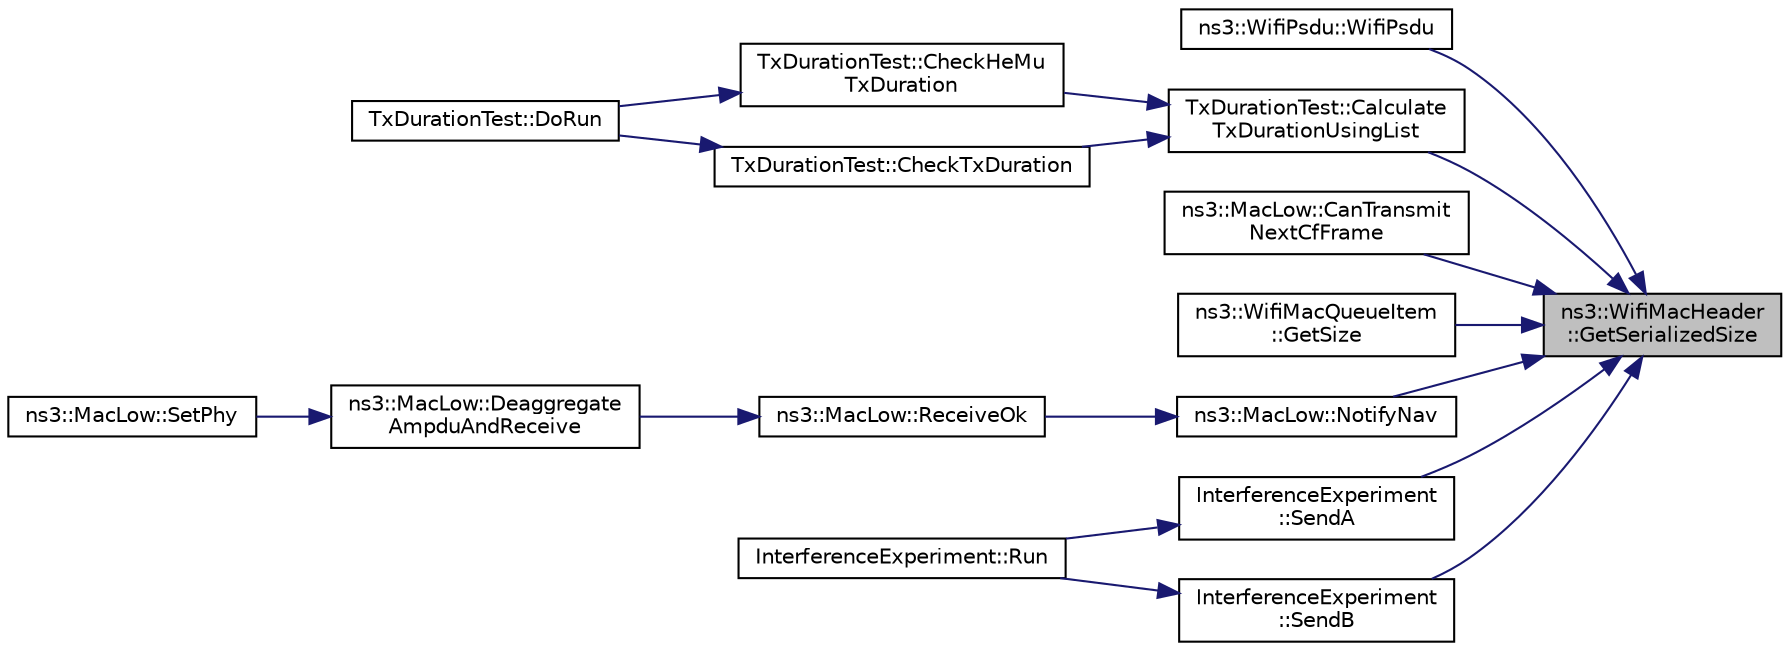 digraph "ns3::WifiMacHeader::GetSerializedSize"
{
 // LATEX_PDF_SIZE
  edge [fontname="Helvetica",fontsize="10",labelfontname="Helvetica",labelfontsize="10"];
  node [fontname="Helvetica",fontsize="10",shape=record];
  rankdir="RL";
  Node1 [label="ns3::WifiMacHeader\l::GetSerializedSize",height=0.2,width=0.4,color="black", fillcolor="grey75", style="filled", fontcolor="black",tooltip=" "];
  Node1 -> Node2 [dir="back",color="midnightblue",fontsize="10",style="solid",fontname="Helvetica"];
  Node2 [label="ns3::WifiPsdu::WifiPsdu",height=0.2,width=0.4,color="black", fillcolor="white", style="filled",URL="$classns3_1_1_wifi_psdu.html#a6fdb7269c0ca5632ff4b5ede2297dc52",tooltip="Create a PSDU storing an MPDU."];
  Node1 -> Node3 [dir="back",color="midnightblue",fontsize="10",style="solid",fontname="Helvetica"];
  Node3 [label="TxDurationTest::Calculate\lTxDurationUsingList",height=0.2,width=0.4,color="black", fillcolor="white", style="filled",URL="$class_tx_duration_test.html#a2ebf3e268a9b7f41bf797f424697b3fb",tooltip="Calculate the overall Tx duration returned by WifiPhy for list of sizes."];
  Node3 -> Node4 [dir="back",color="midnightblue",fontsize="10",style="solid",fontname="Helvetica"];
  Node4 [label="TxDurationTest::CheckHeMu\lTxDuration",height=0.2,width=0.4,color="black", fillcolor="white", style="filled",URL="$class_tx_duration_test.html#aa0304b79f39966f80588360632659222",tooltip="Check if the overall Tx duration returned by WifiPhy for a HE MU PPDU corresponds to a known value."];
  Node4 -> Node5 [dir="back",color="midnightblue",fontsize="10",style="solid",fontname="Helvetica"];
  Node5 [label="TxDurationTest::DoRun",height=0.2,width=0.4,color="black", fillcolor="white", style="filled",URL="$class_tx_duration_test.html#a92181289166e9577bebdbdb352169597",tooltip="Implementation to actually run this TestCase."];
  Node3 -> Node6 [dir="back",color="midnightblue",fontsize="10",style="solid",fontname="Helvetica"];
  Node6 [label="TxDurationTest::CheckTxDuration",height=0.2,width=0.4,color="black", fillcolor="white", style="filled",URL="$class_tx_duration_test.html#a86485ba9721aa086d5a487588b856b8a",tooltip="Check if the overall tx duration returned by InterferenceHelper corresponds to a known value of the p..."];
  Node6 -> Node5 [dir="back",color="midnightblue",fontsize="10",style="solid",fontname="Helvetica"];
  Node1 -> Node7 [dir="back",color="midnightblue",fontsize="10",style="solid",fontname="Helvetica"];
  Node7 [label="ns3::MacLow::CanTransmit\lNextCfFrame",height=0.2,width=0.4,color="black", fillcolor="white", style="filled",URL="$classns3_1_1_mac_low.html#ae4268e4023afc9b701c40832f57e8459",tooltip="This function decides if a CF frame can be transmitted in the current CFP."];
  Node1 -> Node8 [dir="back",color="midnightblue",fontsize="10",style="solid",fontname="Helvetica"];
  Node8 [label="ns3::WifiMacQueueItem\l::GetSize",height=0.2,width=0.4,color="black", fillcolor="white", style="filled",URL="$classns3_1_1_wifi_mac_queue_item.html#a05e3b98b7b2511a282a04fec2d4260ce",tooltip="Return the size of the packet stored by this item, including header size and trailer size."];
  Node1 -> Node9 [dir="back",color="midnightblue",fontsize="10",style="solid",fontname="Helvetica"];
  Node9 [label="ns3::MacLow::NotifyNav",height=0.2,width=0.4,color="black", fillcolor="white", style="filled",URL="$classns3_1_1_mac_low.html#a8a11f1b12b7dc41fba389b1b480c55f9",tooltip="Notify NAV function."];
  Node9 -> Node10 [dir="back",color="midnightblue",fontsize="10",style="solid",fontname="Helvetica"];
  Node10 [label="ns3::MacLow::ReceiveOk",height=0.2,width=0.4,color="black", fillcolor="white", style="filled",URL="$classns3_1_1_mac_low.html#a2fffa82ad11ebe0e113232813a816eff",tooltip=" "];
  Node10 -> Node11 [dir="back",color="midnightblue",fontsize="10",style="solid",fontname="Helvetica"];
  Node11 [label="ns3::MacLow::Deaggregate\lAmpduAndReceive",height=0.2,width=0.4,color="black", fillcolor="white", style="filled",URL="$classns3_1_1_mac_low.html#abac7baed9f0aaeb684e84f44819bce30",tooltip=" "];
  Node11 -> Node12 [dir="back",color="midnightblue",fontsize="10",style="solid",fontname="Helvetica"];
  Node12 [label="ns3::MacLow::SetPhy",height=0.2,width=0.4,color="black", fillcolor="white", style="filled",URL="$classns3_1_1_mac_low.html#abbd1aac31c7ed79f717b9c92cb664608",tooltip="Set up WifiPhy associated with this MacLow."];
  Node1 -> Node13 [dir="back",color="midnightblue",fontsize="10",style="solid",fontname="Helvetica"];
  Node13 [label="InterferenceExperiment\l::SendA",height=0.2,width=0.4,color="black", fillcolor="white", style="filled",URL="$class_interference_experiment.html#a5b9bd711100dba8791513421a9641251",tooltip="Send A function."];
  Node13 -> Node14 [dir="back",color="midnightblue",fontsize="10",style="solid",fontname="Helvetica"];
  Node14 [label="InterferenceExperiment::Run",height=0.2,width=0.4,color="black", fillcolor="white", style="filled",URL="$class_interference_experiment.html#ae31524d224c311c36d8b1dd5fcc9f269",tooltip="Run function."];
  Node1 -> Node15 [dir="back",color="midnightblue",fontsize="10",style="solid",fontname="Helvetica"];
  Node15 [label="InterferenceExperiment\l::SendB",height=0.2,width=0.4,color="black", fillcolor="white", style="filled",URL="$class_interference_experiment.html#afec7522f14a562b758f969ffdf02a6a1",tooltip="Send B function."];
  Node15 -> Node14 [dir="back",color="midnightblue",fontsize="10",style="solid",fontname="Helvetica"];
}
